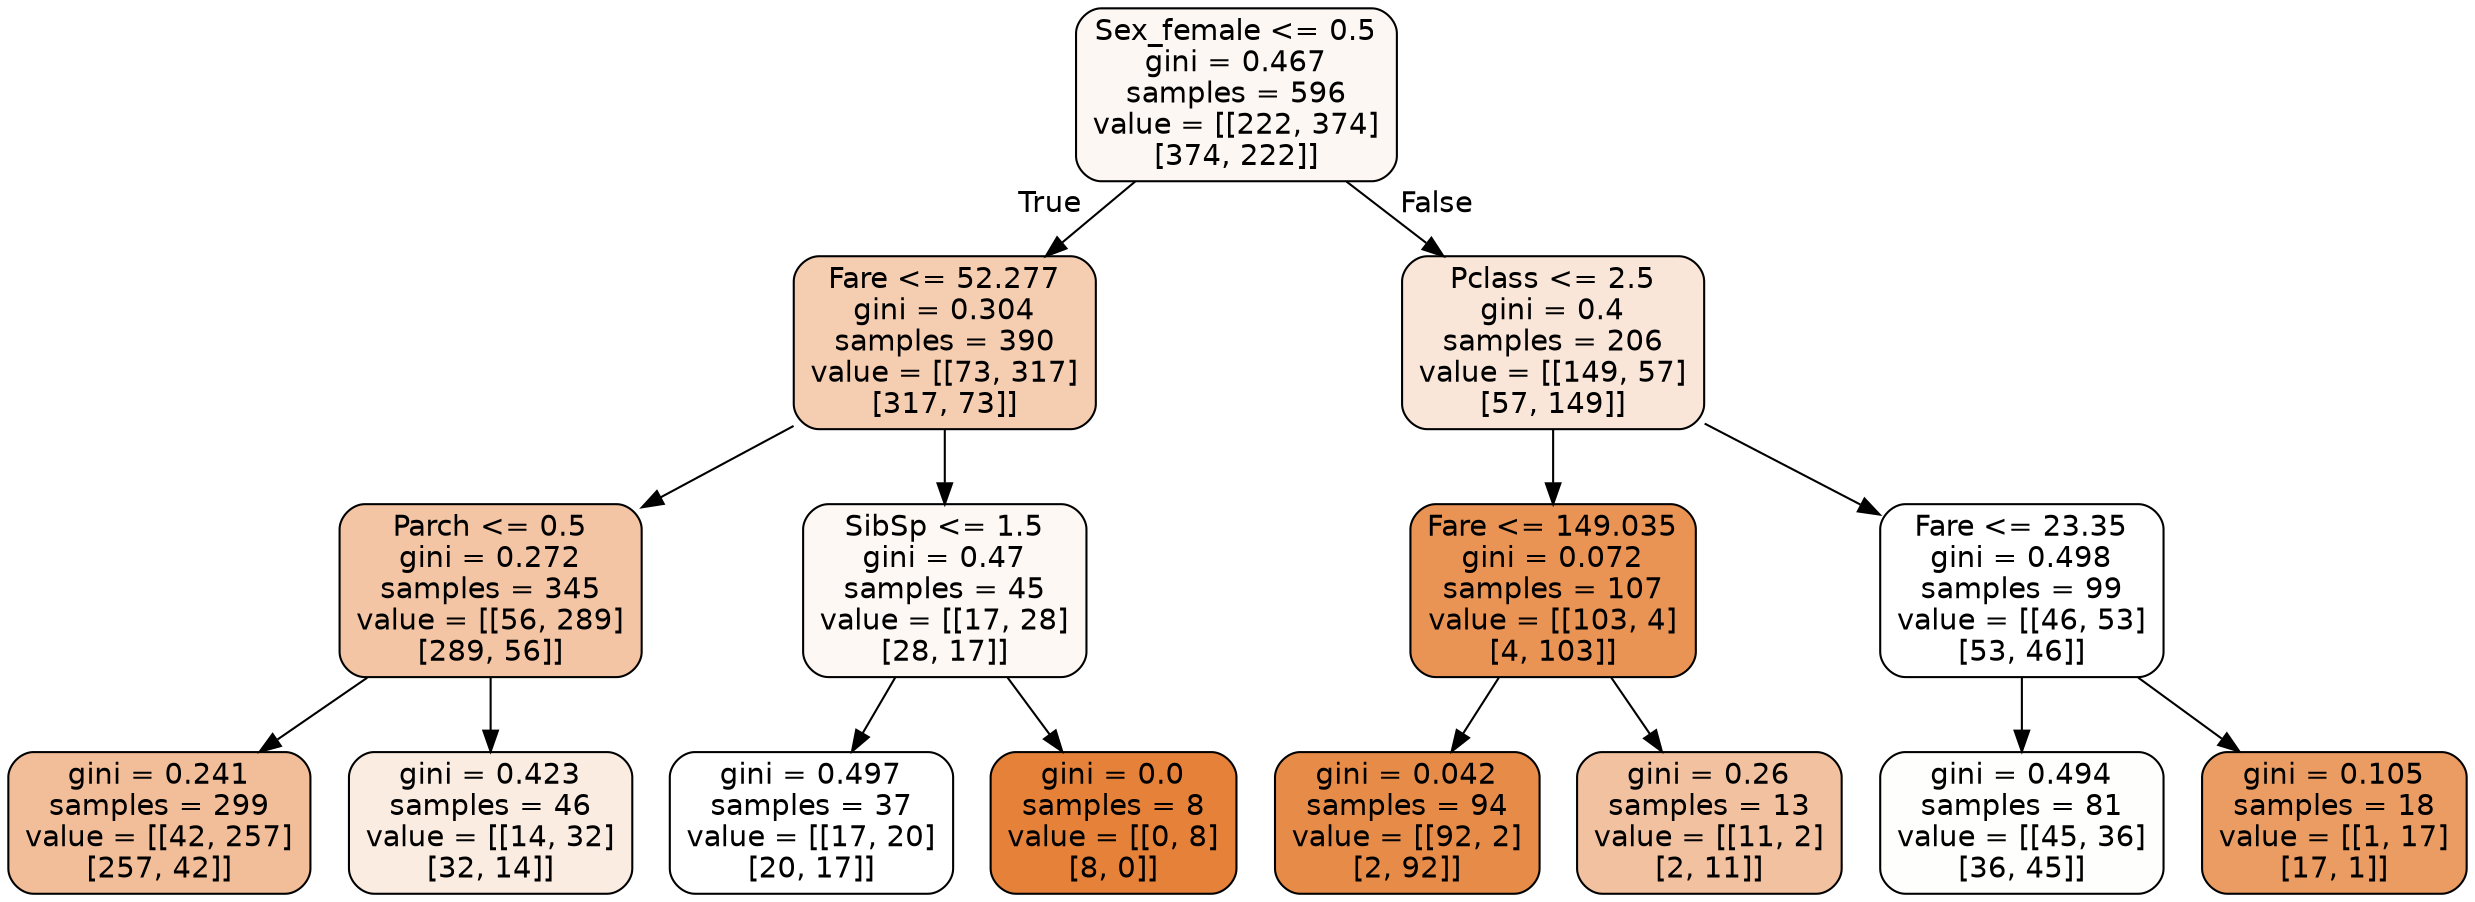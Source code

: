digraph Tree {
node [shape=box, style="filled, rounded", color="black", fontname=helvetica] ;
edge [fontname=helvetica] ;
0 [label="Sex_female <= 0.5\ngini = 0.467\nsamples = 596\nvalue = [[222, 374]\n[374, 222]]", fillcolor="#e581390f"] ;
1 [label="Fare <= 52.277\ngini = 0.304\nsamples = 390\nvalue = [[73, 317]\n[317, 73]]", fillcolor="#e5813963"] ;
0 -> 1 [labeldistance=2.5, labelangle=45, headlabel="True"] ;
2 [label="Parch <= 0.5\ngini = 0.272\nsamples = 345\nvalue = [[56, 289]\n[289, 56]]", fillcolor="#e5813974"] ;
1 -> 2 ;
3 [label="gini = 0.241\nsamples = 299\nvalue = [[42, 257]\n[257, 42]]", fillcolor="#e5813983"] ;
2 -> 3 ;
4 [label="gini = 0.423\nsamples = 46\nvalue = [[14, 32]\n[32, 14]]", fillcolor="#e5813926"] ;
2 -> 4 ;
5 [label="SibSp <= 1.5\ngini = 0.47\nsamples = 45\nvalue = [[17, 28]\n[28, 17]]", fillcolor="#e581390e"] ;
1 -> 5 ;
6 [label="gini = 0.497\nsamples = 37\nvalue = [[17, 20]\n[20, 17]]", fillcolor="#e5813900"] ;
5 -> 6 ;
7 [label="gini = 0.0\nsamples = 8\nvalue = [[0, 8]\n[8, 0]]", fillcolor="#e58139ff"] ;
5 -> 7 ;
8 [label="Pclass <= 2.5\ngini = 0.4\nsamples = 206\nvalue = [[149, 57]\n[57, 149]]", fillcolor="#e5813932"] ;
0 -> 8 [labeldistance=2.5, labelangle=-45, headlabel="False"] ;
9 [label="Fare <= 149.035\ngini = 0.072\nsamples = 107\nvalue = [[103, 4]\n[4, 103]]", fillcolor="#e58139da"] ;
8 -> 9 ;
10 [label="gini = 0.042\nsamples = 94\nvalue = [[92, 2]\n[2, 92]]", fillcolor="#e58139ea"] ;
9 -> 10 ;
11 [label="gini = 0.26\nsamples = 13\nvalue = [[11, 2]\n[2, 11]]", fillcolor="#e581397a"] ;
9 -> 11 ;
12 [label="Fare <= 23.35\ngini = 0.498\nsamples = 99\nvalue = [[46, 53]\n[53, 46]]", fillcolor="#e5813900"] ;
8 -> 12 ;
13 [label="gini = 0.494\nsamples = 81\nvalue = [[45, 36]\n[36, 45]]", fillcolor="#e5813902"] ;
12 -> 13 ;
14 [label="gini = 0.105\nsamples = 18\nvalue = [[1, 17]\n[17, 1]]", fillcolor="#e58139c9"] ;
12 -> 14 ;
}
